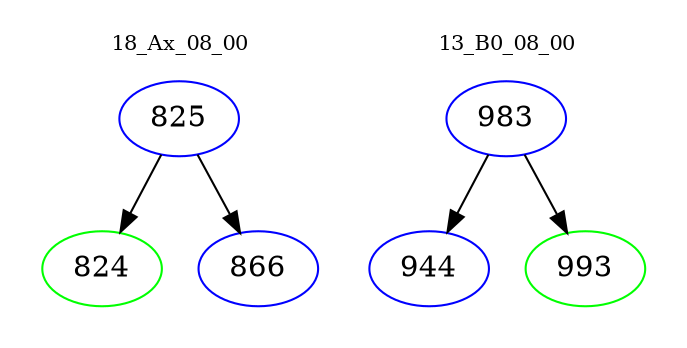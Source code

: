 digraph{
subgraph cluster_0 {
color = white
label = "18_Ax_08_00";
fontsize=10;
T0_825 [label="825", color="blue"]
T0_825 -> T0_824 [color="black"]
T0_824 [label="824", color="green"]
T0_825 -> T0_866 [color="black"]
T0_866 [label="866", color="blue"]
}
subgraph cluster_1 {
color = white
label = "13_B0_08_00";
fontsize=10;
T1_983 [label="983", color="blue"]
T1_983 -> T1_944 [color="black"]
T1_944 [label="944", color="blue"]
T1_983 -> T1_993 [color="black"]
T1_993 [label="993", color="green"]
}
}

